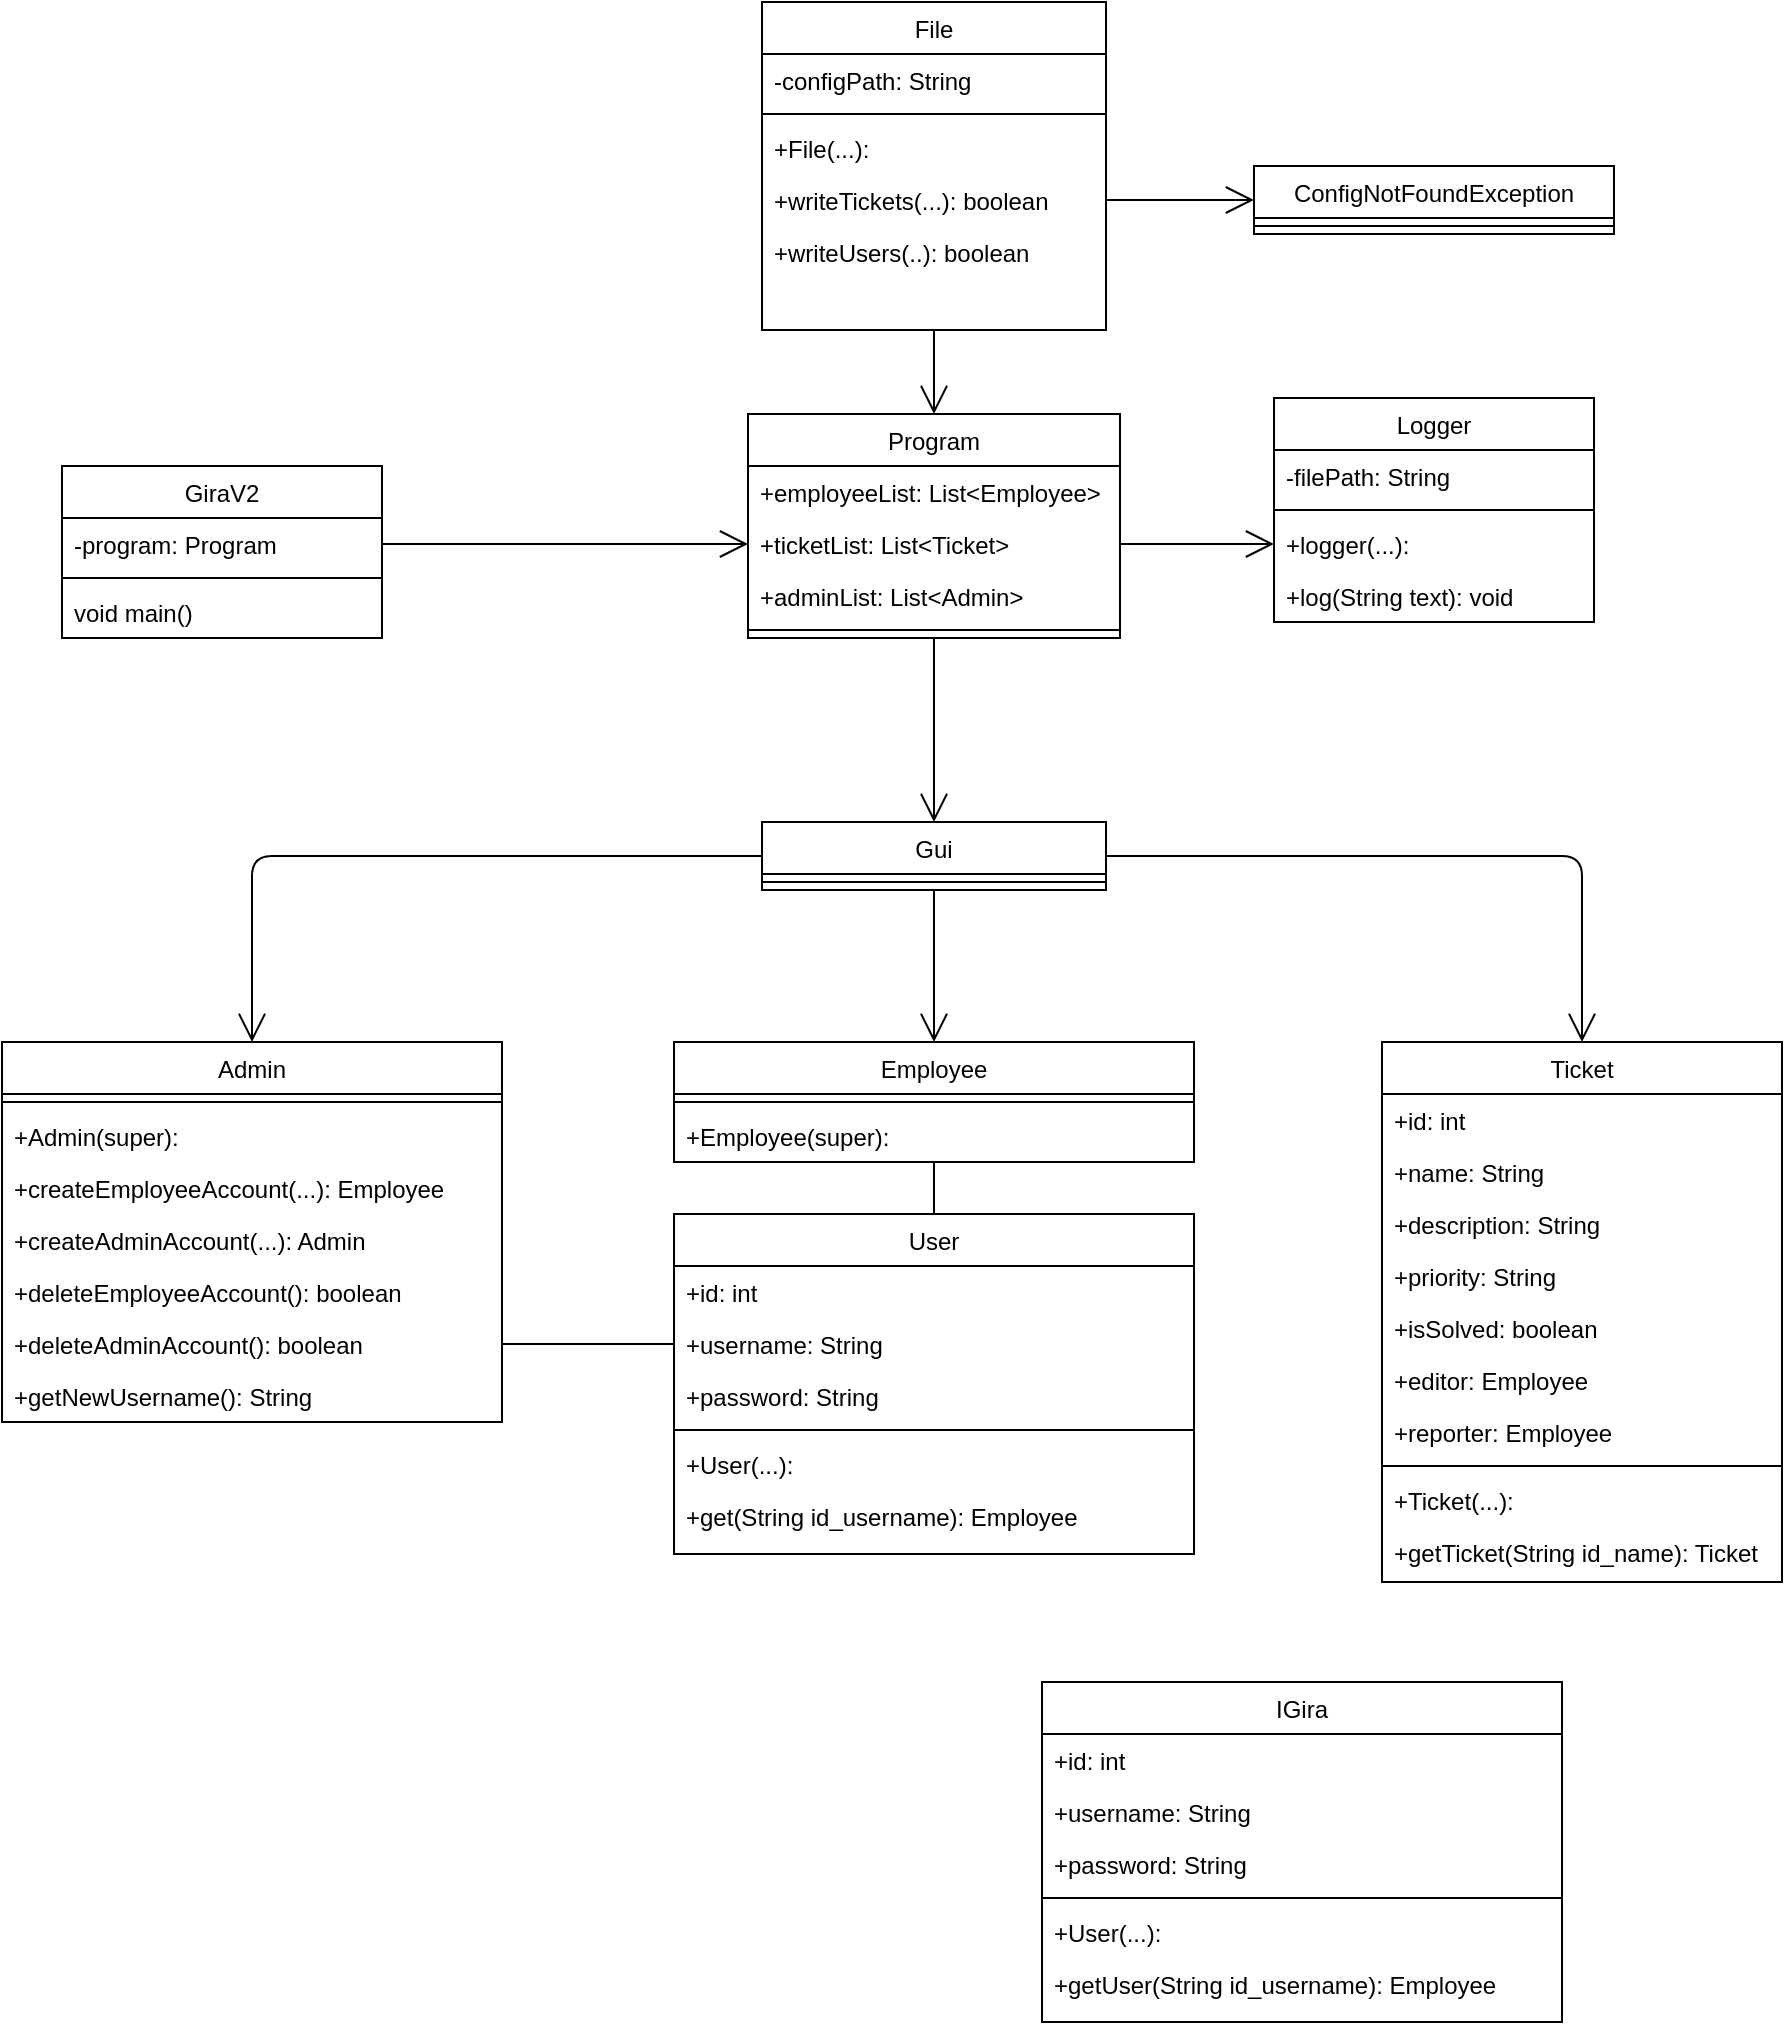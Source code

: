 <mxfile version="14.2.7" type="device"><diagram id="C5RBs43oDa-KdzZeNtuy" name="Page-1"><mxGraphModel dx="1422" dy="1935" grid="1" gridSize="10" guides="1" tooltips="1" connect="1" arrows="1" fold="1" page="1" pageScale="1" pageWidth="827" pageHeight="1169" math="0" shadow="0"><root><mxCell id="WIyWlLk6GJQsqaUBKTNV-0"/><mxCell id="WIyWlLk6GJQsqaUBKTNV-1" parent="WIyWlLk6GJQsqaUBKTNV-0"/><mxCell id="zkfFHV4jXpPFQw0GAbJ--0" value="Admin" style="swimlane;fontStyle=0;align=center;verticalAlign=top;childLayout=stackLayout;horizontal=1;startSize=26;horizontalStack=0;resizeParent=1;resizeLast=0;collapsible=1;marginBottom=0;rounded=0;shadow=0;strokeWidth=1;" parent="WIyWlLk6GJQsqaUBKTNV-1" vertex="1"><mxGeometry x="40" y="370" width="250" height="190" as="geometry"><mxRectangle x="230" y="140" width="160" height="26" as="alternateBounds"/></mxGeometry></mxCell><mxCell id="zkfFHV4jXpPFQw0GAbJ--4" value="" style="line;html=1;strokeWidth=1;align=left;verticalAlign=middle;spacingTop=-1;spacingLeft=3;spacingRight=3;rotatable=0;labelPosition=right;points=[];portConstraint=eastwest;" parent="zkfFHV4jXpPFQw0GAbJ--0" vertex="1"><mxGeometry y="26" width="250" height="8" as="geometry"/></mxCell><mxCell id="zkfFHV4jXpPFQw0GAbJ--5" value="+Admin(super):" style="text;align=left;verticalAlign=top;spacingLeft=4;spacingRight=4;overflow=hidden;rotatable=0;points=[[0,0.5],[1,0.5]];portConstraint=eastwest;" parent="zkfFHV4jXpPFQw0GAbJ--0" vertex="1"><mxGeometry y="34" width="250" height="26" as="geometry"/></mxCell><mxCell id="zUxn0LRt2D8FwQx7hp7--18" value="+createEmployeeAccount(...): Employee" style="text;align=left;verticalAlign=top;spacingLeft=4;spacingRight=4;overflow=hidden;rotatable=0;points=[[0,0.5],[1,0.5]];portConstraint=eastwest;" parent="zkfFHV4jXpPFQw0GAbJ--0" vertex="1"><mxGeometry y="60" width="250" height="26" as="geometry"/></mxCell><mxCell id="zUxn0LRt2D8FwQx7hp7--19" value="+createAdminAccount(...): Admin" style="text;align=left;verticalAlign=top;spacingLeft=4;spacingRight=4;overflow=hidden;rotatable=0;points=[[0,0.5],[1,0.5]];portConstraint=eastwest;" parent="zkfFHV4jXpPFQw0GAbJ--0" vertex="1"><mxGeometry y="86" width="250" height="26" as="geometry"/></mxCell><mxCell id="zUxn0LRt2D8FwQx7hp7--20" value="+deleteEmployeeAccount(): boolean" style="text;align=left;verticalAlign=top;spacingLeft=4;spacingRight=4;overflow=hidden;rotatable=0;points=[[0,0.5],[1,0.5]];portConstraint=eastwest;" parent="zkfFHV4jXpPFQw0GAbJ--0" vertex="1"><mxGeometry y="112" width="250" height="26" as="geometry"/></mxCell><mxCell id="zUxn0LRt2D8FwQx7hp7--21" value="+deleteAdminAccount(): boolean" style="text;align=left;verticalAlign=top;spacingLeft=4;spacingRight=4;overflow=hidden;rotatable=0;points=[[0,0.5],[1,0.5]];portConstraint=eastwest;" parent="zkfFHV4jXpPFQw0GAbJ--0" vertex="1"><mxGeometry y="138" width="250" height="26" as="geometry"/></mxCell><mxCell id="zUxn0LRt2D8FwQx7hp7--22" value="+getNewUsername(): String" style="text;align=left;verticalAlign=top;spacingLeft=4;spacingRight=4;overflow=hidden;rotatable=0;points=[[0,0.5],[1,0.5]];portConstraint=eastwest;" parent="zkfFHV4jXpPFQw0GAbJ--0" vertex="1"><mxGeometry y="164" width="250" height="26" as="geometry"/></mxCell><mxCell id="zkfFHV4jXpPFQw0GAbJ--13" value="GiraV2" style="swimlane;fontStyle=0;align=center;verticalAlign=top;childLayout=stackLayout;horizontal=1;startSize=26;horizontalStack=0;resizeParent=1;resizeLast=0;collapsible=1;marginBottom=0;rounded=0;shadow=0;strokeWidth=1;" parent="WIyWlLk6GJQsqaUBKTNV-1" vertex="1"><mxGeometry x="70" y="82" width="160" height="86" as="geometry"><mxRectangle x="340" y="380" width="170" height="26" as="alternateBounds"/></mxGeometry></mxCell><mxCell id="zkfFHV4jXpPFQw0GAbJ--14" value="-program: Program" style="text;align=left;verticalAlign=top;spacingLeft=4;spacingRight=4;overflow=hidden;rotatable=0;points=[[0,0.5],[1,0.5]];portConstraint=eastwest;" parent="zkfFHV4jXpPFQw0GAbJ--13" vertex="1"><mxGeometry y="26" width="160" height="26" as="geometry"/></mxCell><mxCell id="zkfFHV4jXpPFQw0GAbJ--15" value="" style="line;html=1;strokeWidth=1;align=left;verticalAlign=middle;spacingTop=-1;spacingLeft=3;spacingRight=3;rotatable=0;labelPosition=right;points=[];portConstraint=eastwest;" parent="zkfFHV4jXpPFQw0GAbJ--13" vertex="1"><mxGeometry y="52" width="160" height="8" as="geometry"/></mxCell><mxCell id="zUxn0LRt2D8FwQx7hp7--9" value="void main()" style="text;align=left;verticalAlign=top;spacingLeft=4;spacingRight=4;overflow=hidden;rotatable=0;points=[[0,0.5],[1,0.5]];portConstraint=eastwest;" parent="zkfFHV4jXpPFQw0GAbJ--13" vertex="1"><mxGeometry y="60" width="160" height="26" as="geometry"/></mxCell><mxCell id="zkfFHV4jXpPFQw0GAbJ--17" value="Employee" style="swimlane;fontStyle=0;align=center;verticalAlign=top;childLayout=stackLayout;horizontal=1;startSize=26;horizontalStack=0;resizeParent=1;resizeLast=0;collapsible=1;marginBottom=0;rounded=0;shadow=0;strokeWidth=1;" parent="WIyWlLk6GJQsqaUBKTNV-1" vertex="1"><mxGeometry x="376" y="370" width="260" height="60" as="geometry"><mxRectangle x="550" y="140" width="160" height="26" as="alternateBounds"/></mxGeometry></mxCell><mxCell id="zkfFHV4jXpPFQw0GAbJ--23" value="" style="line;html=1;strokeWidth=1;align=left;verticalAlign=middle;spacingTop=-1;spacingLeft=3;spacingRight=3;rotatable=0;labelPosition=right;points=[];portConstraint=eastwest;" parent="zkfFHV4jXpPFQw0GAbJ--17" vertex="1"><mxGeometry y="26" width="260" height="8" as="geometry"/></mxCell><mxCell id="zkfFHV4jXpPFQw0GAbJ--25" value="+Employee(super):" style="text;align=left;verticalAlign=top;spacingLeft=4;spacingRight=4;overflow=hidden;rotatable=0;points=[[0,0.5],[1,0.5]];portConstraint=eastwest;" parent="zkfFHV4jXpPFQw0GAbJ--17" vertex="1"><mxGeometry y="34" width="260" height="26" as="geometry"/></mxCell><mxCell id="zUxn0LRt2D8FwQx7hp7--0" value="Ticket" style="swimlane;fontStyle=0;align=center;verticalAlign=top;childLayout=stackLayout;horizontal=1;startSize=26;horizontalStack=0;resizeParent=1;resizeLast=0;collapsible=1;marginBottom=0;rounded=0;shadow=0;strokeWidth=1;" parent="WIyWlLk6GJQsqaUBKTNV-1" vertex="1"><mxGeometry x="730" y="370" width="200" height="270" as="geometry"><mxRectangle x="230" y="140" width="160" height="26" as="alternateBounds"/></mxGeometry></mxCell><mxCell id="zUxn0LRt2D8FwQx7hp7--1" value="+id: int" style="text;align=left;verticalAlign=top;spacingLeft=4;spacingRight=4;overflow=hidden;rotatable=0;points=[[0,0.5],[1,0.5]];portConstraint=eastwest;" parent="zUxn0LRt2D8FwQx7hp7--0" vertex="1"><mxGeometry y="26" width="200" height="26" as="geometry"/></mxCell><mxCell id="zUxn0LRt2D8FwQx7hp7--2" value="+name: String" style="text;align=left;verticalAlign=top;spacingLeft=4;spacingRight=4;overflow=hidden;rotatable=0;points=[[0,0.5],[1,0.5]];portConstraint=eastwest;rounded=0;shadow=0;html=0;" parent="zUxn0LRt2D8FwQx7hp7--0" vertex="1"><mxGeometry y="52" width="200" height="26" as="geometry"/></mxCell><mxCell id="zUxn0LRt2D8FwQx7hp7--24" value="+description: String" style="text;align=left;verticalAlign=top;spacingLeft=4;spacingRight=4;overflow=hidden;rotatable=0;points=[[0,0.5],[1,0.5]];portConstraint=eastwest;rounded=0;shadow=0;html=0;" parent="zUxn0LRt2D8FwQx7hp7--0" vertex="1"><mxGeometry y="78" width="200" height="26" as="geometry"/></mxCell><mxCell id="zUxn0LRt2D8FwQx7hp7--25" value="+priority: String" style="text;align=left;verticalAlign=top;spacingLeft=4;spacingRight=4;overflow=hidden;rotatable=0;points=[[0,0.5],[1,0.5]];portConstraint=eastwest;rounded=0;shadow=0;html=0;" parent="zUxn0LRt2D8FwQx7hp7--0" vertex="1"><mxGeometry y="104" width="200" height="26" as="geometry"/></mxCell><mxCell id="zUxn0LRt2D8FwQx7hp7--27" value="+isSolved: boolean" style="text;align=left;verticalAlign=top;spacingLeft=4;spacingRight=4;overflow=hidden;rotatable=0;points=[[0,0.5],[1,0.5]];portConstraint=eastwest;rounded=0;shadow=0;html=0;" parent="zUxn0LRt2D8FwQx7hp7--0" vertex="1"><mxGeometry y="130" width="200" height="26" as="geometry"/></mxCell><mxCell id="zUxn0LRt2D8FwQx7hp7--26" value="+editor: Employee" style="text;align=left;verticalAlign=top;spacingLeft=4;spacingRight=4;overflow=hidden;rotatable=0;points=[[0,0.5],[1,0.5]];portConstraint=eastwest;rounded=0;shadow=0;html=0;" parent="zUxn0LRt2D8FwQx7hp7--0" vertex="1"><mxGeometry y="156" width="200" height="26" as="geometry"/></mxCell><mxCell id="zUxn0LRt2D8FwQx7hp7--3" value="+reporter: Employee" style="text;align=left;verticalAlign=top;spacingLeft=4;spacingRight=4;overflow=hidden;rotatable=0;points=[[0,0.5],[1,0.5]];portConstraint=eastwest;rounded=0;shadow=0;html=0;" parent="zUxn0LRt2D8FwQx7hp7--0" vertex="1"><mxGeometry y="182" width="200" height="26" as="geometry"/></mxCell><mxCell id="zUxn0LRt2D8FwQx7hp7--4" value="" style="line;html=1;strokeWidth=1;align=left;verticalAlign=middle;spacingTop=-1;spacingLeft=3;spacingRight=3;rotatable=0;labelPosition=right;points=[];portConstraint=eastwest;" parent="zUxn0LRt2D8FwQx7hp7--0" vertex="1"><mxGeometry y="208" width="200" height="8" as="geometry"/></mxCell><mxCell id="zUxn0LRt2D8FwQx7hp7--5" value="+Ticket(...):" style="text;align=left;verticalAlign=top;spacingLeft=4;spacingRight=4;overflow=hidden;rotatable=0;points=[[0,0.5],[1,0.5]];portConstraint=eastwest;" parent="zUxn0LRt2D8FwQx7hp7--0" vertex="1"><mxGeometry y="216" width="200" height="26" as="geometry"/></mxCell><mxCell id="zUxn0LRt2D8FwQx7hp7--28" value="+getTicket(String id_name): Ticket" style="text;align=left;verticalAlign=top;spacingLeft=4;spacingRight=4;overflow=hidden;rotatable=0;points=[[0,0.5],[1,0.5]];portConstraint=eastwest;" parent="zUxn0LRt2D8FwQx7hp7--0" vertex="1"><mxGeometry y="242" width="200" height="26" as="geometry"/></mxCell><mxCell id="lcVu2gEmD91j_J88FDu_-0" value="Gui" style="swimlane;fontStyle=0;align=center;verticalAlign=top;childLayout=stackLayout;horizontal=1;startSize=26;horizontalStack=0;resizeParent=1;resizeLast=0;collapsible=1;marginBottom=0;rounded=0;shadow=0;strokeWidth=1;" parent="WIyWlLk6GJQsqaUBKTNV-1" vertex="1"><mxGeometry x="420" y="260" width="172" height="34" as="geometry"><mxRectangle x="550" y="140" width="160" height="26" as="alternateBounds"/></mxGeometry></mxCell><mxCell id="lcVu2gEmD91j_J88FDu_-4" value="" style="line;html=1;strokeWidth=1;align=left;verticalAlign=middle;spacingTop=-1;spacingLeft=3;spacingRight=3;rotatable=0;labelPosition=right;points=[];portConstraint=eastwest;" parent="lcVu2gEmD91j_J88FDu_-0" vertex="1"><mxGeometry y="26" width="172" height="8" as="geometry"/></mxCell><mxCell id="lcVu2gEmD91j_J88FDu_-7" value="File" style="swimlane;fontStyle=0;align=center;verticalAlign=top;childLayout=stackLayout;horizontal=1;startSize=26;horizontalStack=0;resizeParent=1;resizeLast=0;collapsible=1;marginBottom=0;rounded=0;shadow=0;strokeWidth=1;" parent="WIyWlLk6GJQsqaUBKTNV-1" vertex="1"><mxGeometry x="420" y="-150" width="172" height="164" as="geometry"><mxRectangle x="550" y="140" width="160" height="26" as="alternateBounds"/></mxGeometry></mxCell><mxCell id="lcVu2gEmD91j_J88FDu_-44" value="-configPath: String" style="text;align=left;verticalAlign=top;spacingLeft=4;spacingRight=4;overflow=hidden;rotatable=0;points=[[0,0.5],[1,0.5]];portConstraint=eastwest;" parent="lcVu2gEmD91j_J88FDu_-7" vertex="1"><mxGeometry y="26" width="172" height="26" as="geometry"/></mxCell><mxCell id="lcVu2gEmD91j_J88FDu_-11" value="" style="line;html=1;strokeWidth=1;align=left;verticalAlign=middle;spacingTop=-1;spacingLeft=3;spacingRight=3;rotatable=0;labelPosition=right;points=[];portConstraint=eastwest;" parent="lcVu2gEmD91j_J88FDu_-7" vertex="1"><mxGeometry y="52" width="172" height="8" as="geometry"/></mxCell><mxCell id="lcVu2gEmD91j_J88FDu_-45" value="+File(...):" style="text;align=left;verticalAlign=top;spacingLeft=4;spacingRight=4;overflow=hidden;rotatable=0;points=[[0,0.5],[1,0.5]];portConstraint=eastwest;" parent="lcVu2gEmD91j_J88FDu_-7" vertex="1"><mxGeometry y="60" width="172" height="26" as="geometry"/></mxCell><mxCell id="lcVu2gEmD91j_J88FDu_-46" value="+writeTickets(...): boolean" style="text;align=left;verticalAlign=top;spacingLeft=4;spacingRight=4;overflow=hidden;rotatable=0;points=[[0,0.5],[1,0.5]];portConstraint=eastwest;" parent="lcVu2gEmD91j_J88FDu_-7" vertex="1"><mxGeometry y="86" width="172" height="26" as="geometry"/></mxCell><mxCell id="lcVu2gEmD91j_J88FDu_-47" value="+writeUsers(..): boolean" style="text;align=left;verticalAlign=top;spacingLeft=4;spacingRight=4;overflow=hidden;rotatable=0;points=[[0,0.5],[1,0.5]];portConstraint=eastwest;" parent="lcVu2gEmD91j_J88FDu_-7" vertex="1"><mxGeometry y="112" width="172" height="26" as="geometry"/></mxCell><mxCell id="lcVu2gEmD91j_J88FDu_-16" value="Program" style="swimlane;fontStyle=0;align=center;verticalAlign=top;childLayout=stackLayout;horizontal=1;startSize=26;horizontalStack=0;resizeParent=1;resizeLast=0;collapsible=1;marginBottom=0;rounded=0;shadow=0;strokeWidth=1;" parent="WIyWlLk6GJQsqaUBKTNV-1" vertex="1"><mxGeometry x="413" y="56" width="186" height="112" as="geometry"><mxRectangle x="340" y="380" width="170" height="26" as="alternateBounds"/></mxGeometry></mxCell><mxCell id="lcVu2gEmD91j_J88FDu_-17" value="+employeeList: List&lt;Employee&gt;" style="text;align=left;verticalAlign=top;spacingLeft=4;spacingRight=4;overflow=hidden;rotatable=0;points=[[0,0.5],[1,0.5]];portConstraint=eastwest;" parent="lcVu2gEmD91j_J88FDu_-16" vertex="1"><mxGeometry y="26" width="186" height="26" as="geometry"/></mxCell><mxCell id="lcVu2gEmD91j_J88FDu_-18" value="+ticketList: List&lt;Ticket&gt;" style="text;align=left;verticalAlign=top;spacingLeft=4;spacingRight=4;overflow=hidden;rotatable=0;points=[[0,0.5],[1,0.5]];portConstraint=eastwest;" parent="lcVu2gEmD91j_J88FDu_-16" vertex="1"><mxGeometry y="52" width="186" height="26" as="geometry"/></mxCell><mxCell id="lcVu2gEmD91j_J88FDu_-19" value="+adminList: List&lt;Admin&gt;" style="text;align=left;verticalAlign=top;spacingLeft=4;spacingRight=4;overflow=hidden;rotatable=0;points=[[0,0.5],[1,0.5]];portConstraint=eastwest;" parent="lcVu2gEmD91j_J88FDu_-16" vertex="1"><mxGeometry y="78" width="186" height="26" as="geometry"/></mxCell><mxCell id="lcVu2gEmD91j_J88FDu_-20" value="" style="line;html=1;strokeWidth=1;align=left;verticalAlign=middle;spacingTop=-1;spacingLeft=3;spacingRight=3;rotatable=0;labelPosition=right;points=[];portConstraint=eastwest;" parent="lcVu2gEmD91j_J88FDu_-16" vertex="1"><mxGeometry y="104" width="186" height="8" as="geometry"/></mxCell><mxCell id="lcVu2gEmD91j_J88FDu_-23" value="Logger" style="swimlane;fontStyle=0;align=center;verticalAlign=top;childLayout=stackLayout;horizontal=1;startSize=26;horizontalStack=0;resizeParent=1;resizeLast=0;collapsible=1;marginBottom=0;rounded=0;shadow=0;strokeWidth=1;" parent="WIyWlLk6GJQsqaUBKTNV-1" vertex="1"><mxGeometry x="676" y="48" width="160" height="112" as="geometry"><mxRectangle x="340" y="380" width="170" height="26" as="alternateBounds"/></mxGeometry></mxCell><mxCell id="lcVu2gEmD91j_J88FDu_-24" value="-filePath: String" style="text;align=left;verticalAlign=top;spacingLeft=4;spacingRight=4;overflow=hidden;rotatable=0;points=[[0,0.5],[1,0.5]];portConstraint=eastwest;" parent="lcVu2gEmD91j_J88FDu_-23" vertex="1"><mxGeometry y="26" width="160" height="26" as="geometry"/></mxCell><mxCell id="lcVu2gEmD91j_J88FDu_-27" value="" style="line;html=1;strokeWidth=1;align=left;verticalAlign=middle;spacingTop=-1;spacingLeft=3;spacingRight=3;rotatable=0;labelPosition=right;points=[];portConstraint=eastwest;" parent="lcVu2gEmD91j_J88FDu_-23" vertex="1"><mxGeometry y="52" width="160" height="8" as="geometry"/></mxCell><mxCell id="lcVu2gEmD91j_J88FDu_-29" value="+logger(...):" style="text;align=left;verticalAlign=top;spacingLeft=4;spacingRight=4;overflow=hidden;rotatable=0;points=[[0,0.5],[1,0.5]];portConstraint=eastwest;" parent="lcVu2gEmD91j_J88FDu_-23" vertex="1"><mxGeometry y="60" width="160" height="26" as="geometry"/></mxCell><mxCell id="lcVu2gEmD91j_J88FDu_-36" value="+log(String text): void" style="text;align=left;verticalAlign=top;spacingLeft=4;spacingRight=4;overflow=hidden;rotatable=0;points=[[0,0.5],[1,0.5]];portConstraint=eastwest;" parent="lcVu2gEmD91j_J88FDu_-23" vertex="1"><mxGeometry y="86" width="160" height="26" as="geometry"/></mxCell><mxCell id="lcVu2gEmD91j_J88FDu_-30" value="ConfigNotFoundException" style="swimlane;fontStyle=0;align=center;verticalAlign=top;childLayout=stackLayout;horizontal=1;startSize=26;horizontalStack=0;resizeParent=1;resizeLast=0;collapsible=1;marginBottom=0;rounded=0;shadow=0;strokeWidth=1;" parent="WIyWlLk6GJQsqaUBKTNV-1" vertex="1"><mxGeometry x="666" y="-68" width="180" height="34" as="geometry"><mxRectangle x="340" y="380" width="170" height="26" as="alternateBounds"/></mxGeometry></mxCell><mxCell id="lcVu2gEmD91j_J88FDu_-34" value="" style="line;html=1;strokeWidth=1;align=left;verticalAlign=middle;spacingTop=-1;spacingLeft=3;spacingRight=3;rotatable=0;labelPosition=right;points=[];portConstraint=eastwest;" parent="lcVu2gEmD91j_J88FDu_-30" vertex="1"><mxGeometry y="26" width="180" height="8" as="geometry"/></mxCell><mxCell id="lcVu2gEmD91j_J88FDu_-49" value="" style="endArrow=open;endFill=1;endSize=12;html=1;exitX=1;exitY=0.5;exitDx=0;exitDy=0;entryX=0;entryY=0.5;entryDx=0;entryDy=0;" parent="WIyWlLk6GJQsqaUBKTNV-1" source="zkfFHV4jXpPFQw0GAbJ--14" target="lcVu2gEmD91j_J88FDu_-18" edge="1"><mxGeometry width="160" relative="1" as="geometry"><mxPoint x="330" y="290" as="sourcePoint"/><mxPoint x="490" y="290" as="targetPoint"/></mxGeometry></mxCell><mxCell id="lcVu2gEmD91j_J88FDu_-50" value="" style="endArrow=open;endFill=1;endSize=12;html=1;exitX=0.5;exitY=1;exitDx=0;exitDy=0;entryX=0.5;entryY=0;entryDx=0;entryDy=0;" parent="WIyWlLk6GJQsqaUBKTNV-1" source="lcVu2gEmD91j_J88FDu_-16" target="lcVu2gEmD91j_J88FDu_-0" edge="1"><mxGeometry width="160" relative="1" as="geometry"><mxPoint x="330" y="290" as="sourcePoint"/><mxPoint x="490" y="290" as="targetPoint"/></mxGeometry></mxCell><mxCell id="lcVu2gEmD91j_J88FDu_-51" value="" style="endArrow=open;endFill=1;endSize=12;html=1;exitX=0.5;exitY=1;exitDx=0;exitDy=0;entryX=0.5;entryY=0;entryDx=0;entryDy=0;" parent="WIyWlLk6GJQsqaUBKTNV-1" source="lcVu2gEmD91j_J88FDu_-0" target="zkfFHV4jXpPFQw0GAbJ--17" edge="1"><mxGeometry width="160" relative="1" as="geometry"><mxPoint x="330" y="290" as="sourcePoint"/><mxPoint x="490" y="290" as="targetPoint"/></mxGeometry></mxCell><mxCell id="lcVu2gEmD91j_J88FDu_-52" value="" style="endArrow=open;endFill=1;endSize=12;html=1;exitX=0;exitY=0.5;exitDx=0;exitDy=0;entryX=0.5;entryY=0;entryDx=0;entryDy=0;" parent="WIyWlLk6GJQsqaUBKTNV-1" source="lcVu2gEmD91j_J88FDu_-0" target="zkfFHV4jXpPFQw0GAbJ--0" edge="1"><mxGeometry width="160" relative="1" as="geometry"><mxPoint x="330" y="290" as="sourcePoint"/><mxPoint x="490" y="290" as="targetPoint"/><Array as="points"><mxPoint x="165" y="277"/></Array></mxGeometry></mxCell><mxCell id="lcVu2gEmD91j_J88FDu_-53" value="" style="endArrow=open;endFill=1;endSize=12;html=1;exitX=1;exitY=0.5;exitDx=0;exitDy=0;entryX=0.5;entryY=0;entryDx=0;entryDy=0;" parent="WIyWlLk6GJQsqaUBKTNV-1" source="lcVu2gEmD91j_J88FDu_-0" target="zUxn0LRt2D8FwQx7hp7--0" edge="1"><mxGeometry width="160" relative="1" as="geometry"><mxPoint x="330" y="290" as="sourcePoint"/><mxPoint x="490" y="290" as="targetPoint"/><Array as="points"><mxPoint x="830" y="277"/></Array></mxGeometry></mxCell><mxCell id="lcVu2gEmD91j_J88FDu_-54" value="" style="endArrow=open;endFill=1;endSize=12;html=1;exitX=1;exitY=0.5;exitDx=0;exitDy=0;entryX=0;entryY=0.5;entryDx=0;entryDy=0;" parent="WIyWlLk6GJQsqaUBKTNV-1" source="lcVu2gEmD91j_J88FDu_-18" target="lcVu2gEmD91j_J88FDu_-29" edge="1"><mxGeometry width="160" relative="1" as="geometry"><mxPoint x="330" y="290" as="sourcePoint"/><mxPoint x="490" y="290" as="targetPoint"/></mxGeometry></mxCell><mxCell id="lcVu2gEmD91j_J88FDu_-55" value="" style="endArrow=open;endFill=1;endSize=12;html=1;exitX=0.5;exitY=1;exitDx=0;exitDy=0;entryX=0.5;entryY=0;entryDx=0;entryDy=0;" parent="WIyWlLk6GJQsqaUBKTNV-1" source="lcVu2gEmD91j_J88FDu_-7" target="lcVu2gEmD91j_J88FDu_-16" edge="1"><mxGeometry width="160" relative="1" as="geometry"><mxPoint x="330" y="190" as="sourcePoint"/><mxPoint x="490" y="190" as="targetPoint"/></mxGeometry></mxCell><mxCell id="lcVu2gEmD91j_J88FDu_-56" value="" style="endArrow=open;endFill=1;endSize=12;html=1;exitX=1;exitY=0.5;exitDx=0;exitDy=0;entryX=0;entryY=0.5;entryDx=0;entryDy=0;" parent="WIyWlLk6GJQsqaUBKTNV-1" source="lcVu2gEmD91j_J88FDu_-46" target="lcVu2gEmD91j_J88FDu_-30" edge="1"><mxGeometry width="160" relative="1" as="geometry"><mxPoint x="330" y="190" as="sourcePoint"/><mxPoint x="490" y="190" as="targetPoint"/></mxGeometry></mxCell><mxCell id="e49XGIOUyNNTs-vs24VL-0" value="User" style="swimlane;fontStyle=0;align=center;verticalAlign=top;childLayout=stackLayout;horizontal=1;startSize=26;horizontalStack=0;resizeParent=1;resizeLast=0;collapsible=1;marginBottom=0;rounded=0;shadow=0;strokeWidth=1;" vertex="1" parent="WIyWlLk6GJQsqaUBKTNV-1"><mxGeometry x="376" y="456" width="260" height="170" as="geometry"><mxRectangle x="550" y="140" width="160" height="26" as="alternateBounds"/></mxGeometry></mxCell><mxCell id="e49XGIOUyNNTs-vs24VL-1" value="+id: int" style="text;align=left;verticalAlign=top;spacingLeft=4;spacingRight=4;overflow=hidden;rotatable=0;points=[[0,0.5],[1,0.5]];portConstraint=eastwest;rounded=0;shadow=0;html=0;" vertex="1" parent="e49XGIOUyNNTs-vs24VL-0"><mxGeometry y="26" width="260" height="26" as="geometry"/></mxCell><mxCell id="e49XGIOUyNNTs-vs24VL-2" value="+username: String" style="text;align=left;verticalAlign=top;spacingLeft=4;spacingRight=4;overflow=hidden;rotatable=0;points=[[0,0.5],[1,0.5]];portConstraint=eastwest;rounded=0;shadow=0;html=0;" vertex="1" parent="e49XGIOUyNNTs-vs24VL-0"><mxGeometry y="52" width="260" height="26" as="geometry"/></mxCell><mxCell id="e49XGIOUyNNTs-vs24VL-3" value="+password: String" style="text;align=left;verticalAlign=top;spacingLeft=4;spacingRight=4;overflow=hidden;rotatable=0;points=[[0,0.5],[1,0.5]];portConstraint=eastwest;rounded=0;shadow=0;html=0;" vertex="1" parent="e49XGIOUyNNTs-vs24VL-0"><mxGeometry y="78" width="260" height="26" as="geometry"/></mxCell><mxCell id="e49XGIOUyNNTs-vs24VL-4" value="" style="line;html=1;strokeWidth=1;align=left;verticalAlign=middle;spacingTop=-1;spacingLeft=3;spacingRight=3;rotatable=0;labelPosition=right;points=[];portConstraint=eastwest;" vertex="1" parent="e49XGIOUyNNTs-vs24VL-0"><mxGeometry y="104" width="260" height="8" as="geometry"/></mxCell><mxCell id="e49XGIOUyNNTs-vs24VL-5" value="+User(...):" style="text;align=left;verticalAlign=top;spacingLeft=4;spacingRight=4;overflow=hidden;rotatable=0;points=[[0,0.5],[1,0.5]];portConstraint=eastwest;" vertex="1" parent="e49XGIOUyNNTs-vs24VL-0"><mxGeometry y="112" width="260" height="26" as="geometry"/></mxCell><mxCell id="e49XGIOUyNNTs-vs24VL-6" value="+get(String id_username): Employee" style="text;align=left;verticalAlign=top;spacingLeft=4;spacingRight=4;overflow=hidden;rotatable=0;points=[[0,0.5],[1,0.5]];portConstraint=eastwest;" vertex="1" parent="e49XGIOUyNNTs-vs24VL-0"><mxGeometry y="138" width="260" height="26" as="geometry"/></mxCell><mxCell id="e49XGIOUyNNTs-vs24VL-7" value="" style="endArrow=none;html=1;exitX=0.5;exitY=1;exitDx=0;exitDy=0;entryX=0.5;entryY=0;entryDx=0;entryDy=0;" edge="1" parent="WIyWlLk6GJQsqaUBKTNV-1" source="zkfFHV4jXpPFQw0GAbJ--17" target="e49XGIOUyNNTs-vs24VL-0"><mxGeometry width="50" height="50" relative="1" as="geometry"><mxPoint x="700" y="660" as="sourcePoint"/><mxPoint x="750" y="610" as="targetPoint"/></mxGeometry></mxCell><mxCell id="e49XGIOUyNNTs-vs24VL-9" value="IGira" style="swimlane;fontStyle=0;align=center;verticalAlign=top;childLayout=stackLayout;horizontal=1;startSize=26;horizontalStack=0;resizeParent=1;resizeLast=0;collapsible=1;marginBottom=0;rounded=0;shadow=0;strokeWidth=1;" vertex="1" parent="WIyWlLk6GJQsqaUBKTNV-1"><mxGeometry x="560" y="690" width="260" height="170" as="geometry"><mxRectangle x="550" y="140" width="160" height="26" as="alternateBounds"/></mxGeometry></mxCell><mxCell id="e49XGIOUyNNTs-vs24VL-10" value="+id: int" style="text;align=left;verticalAlign=top;spacingLeft=4;spacingRight=4;overflow=hidden;rotatable=0;points=[[0,0.5],[1,0.5]];portConstraint=eastwest;rounded=0;shadow=0;html=0;" vertex="1" parent="e49XGIOUyNNTs-vs24VL-9"><mxGeometry y="26" width="260" height="26" as="geometry"/></mxCell><mxCell id="e49XGIOUyNNTs-vs24VL-11" value="+username: String" style="text;align=left;verticalAlign=top;spacingLeft=4;spacingRight=4;overflow=hidden;rotatable=0;points=[[0,0.5],[1,0.5]];portConstraint=eastwest;rounded=0;shadow=0;html=0;" vertex="1" parent="e49XGIOUyNNTs-vs24VL-9"><mxGeometry y="52" width="260" height="26" as="geometry"/></mxCell><mxCell id="e49XGIOUyNNTs-vs24VL-12" value="+password: String" style="text;align=left;verticalAlign=top;spacingLeft=4;spacingRight=4;overflow=hidden;rotatable=0;points=[[0,0.5],[1,0.5]];portConstraint=eastwest;rounded=0;shadow=0;html=0;" vertex="1" parent="e49XGIOUyNNTs-vs24VL-9"><mxGeometry y="78" width="260" height="26" as="geometry"/></mxCell><mxCell id="e49XGIOUyNNTs-vs24VL-13" value="" style="line;html=1;strokeWidth=1;align=left;verticalAlign=middle;spacingTop=-1;spacingLeft=3;spacingRight=3;rotatable=0;labelPosition=right;points=[];portConstraint=eastwest;" vertex="1" parent="e49XGIOUyNNTs-vs24VL-9"><mxGeometry y="104" width="260" height="8" as="geometry"/></mxCell><mxCell id="e49XGIOUyNNTs-vs24VL-14" value="+User(...):" style="text;align=left;verticalAlign=top;spacingLeft=4;spacingRight=4;overflow=hidden;rotatable=0;points=[[0,0.5],[1,0.5]];portConstraint=eastwest;" vertex="1" parent="e49XGIOUyNNTs-vs24VL-9"><mxGeometry y="112" width="260" height="26" as="geometry"/></mxCell><mxCell id="e49XGIOUyNNTs-vs24VL-15" value="+getUser(String id_username): Employee" style="text;align=left;verticalAlign=top;spacingLeft=4;spacingRight=4;overflow=hidden;rotatable=0;points=[[0,0.5],[1,0.5]];portConstraint=eastwest;" vertex="1" parent="e49XGIOUyNNTs-vs24VL-9"><mxGeometry y="138" width="260" height="26" as="geometry"/></mxCell><mxCell id="e49XGIOUyNNTs-vs24VL-16" value="" style="endArrow=none;html=1;exitX=1;exitY=0.5;exitDx=0;exitDy=0;entryX=0;entryY=0.5;entryDx=0;entryDy=0;" edge="1" parent="WIyWlLk6GJQsqaUBKTNV-1" source="zUxn0LRt2D8FwQx7hp7--21" target="e49XGIOUyNNTs-vs24VL-2"><mxGeometry width="50" height="50" relative="1" as="geometry"><mxPoint x="700" y="660" as="sourcePoint"/><mxPoint x="750" y="610" as="targetPoint"/></mxGeometry></mxCell></root></mxGraphModel></diagram></mxfile>